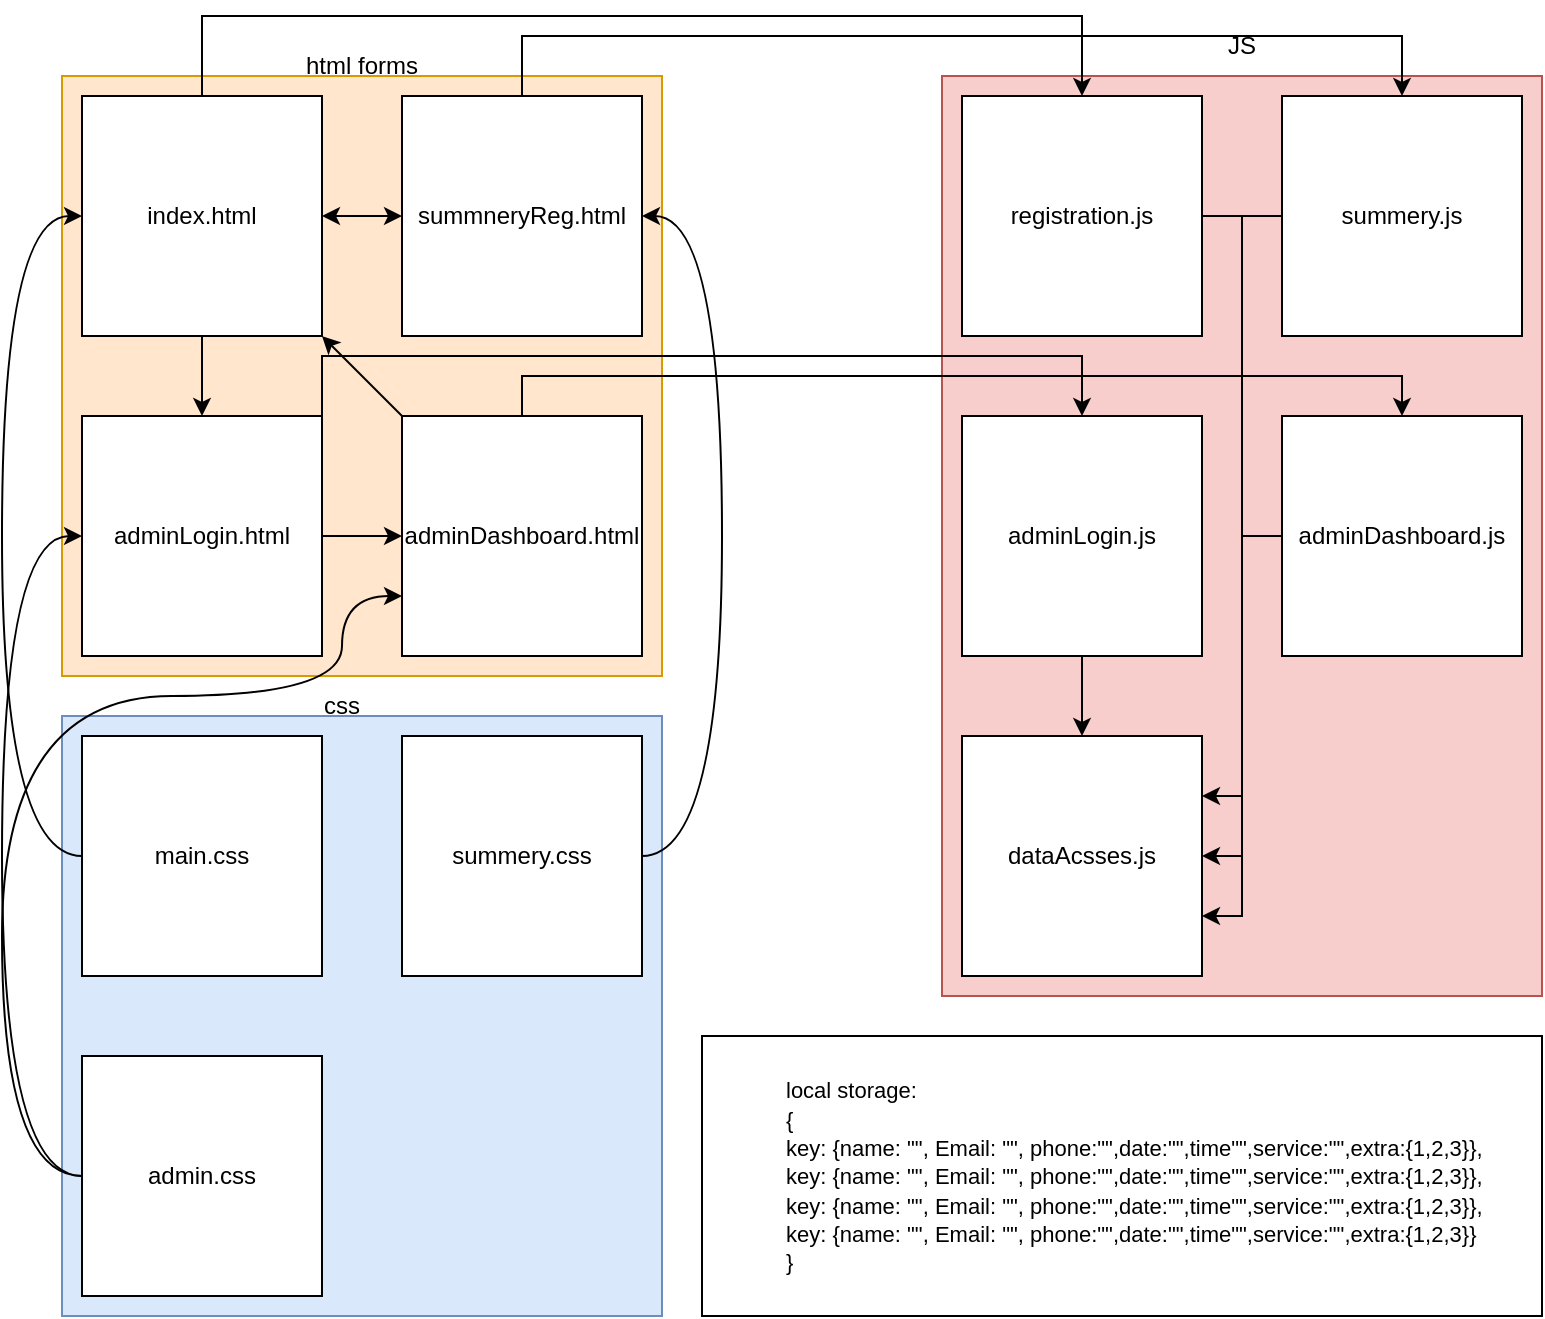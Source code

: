 <mxfile version="25.0.2">
  <diagram name="Page-1" id="yOx5nU4iF2sigkZLzDcJ">
    <mxGraphModel dx="1283" dy="841" grid="1" gridSize="10" guides="1" tooltips="1" connect="1" arrows="1" fold="1" page="1" pageScale="1" pageWidth="850" pageHeight="1100" math="0" shadow="0">
      <root>
        <mxCell id="0" />
        <mxCell id="1" parent="0" />
        <mxCell id="7vJux8p_6M7VI7WCJCXW-22" value="" style="whiteSpace=wrap;html=1;fillColor=#f8cecc;strokeColor=#b85450;" vertex="1" parent="1">
          <mxGeometry x="480" y="40" width="300" height="460" as="geometry" />
        </mxCell>
        <mxCell id="7vJux8p_6M7VI7WCJCXW-10" value="" style="rounded=0;whiteSpace=wrap;html=1;fillColor=#ffe6cc;strokeColor=#d79b00;" vertex="1" parent="1">
          <mxGeometry x="40" y="40" width="300" height="300" as="geometry" />
        </mxCell>
        <mxCell id="7vJux8p_6M7VI7WCJCXW-3" style="edgeStyle=orthogonalEdgeStyle;rounded=0;orthogonalLoop=1;jettySize=auto;html=1;exitX=1;exitY=0.5;exitDx=0;exitDy=0;entryX=0;entryY=0.5;entryDx=0;entryDy=0;startArrow=classic;startFill=1;" edge="1" parent="1" source="7vJux8p_6M7VI7WCJCXW-1" target="7vJux8p_6M7VI7WCJCXW-2">
          <mxGeometry relative="1" as="geometry" />
        </mxCell>
        <mxCell id="7vJux8p_6M7VI7WCJCXW-9" style="edgeStyle=orthogonalEdgeStyle;rounded=0;orthogonalLoop=1;jettySize=auto;html=1;entryX=0.5;entryY=0;entryDx=0;entryDy=0;" edge="1" parent="1" source="7vJux8p_6M7VI7WCJCXW-1" target="7vJux8p_6M7VI7WCJCXW-5">
          <mxGeometry relative="1" as="geometry" />
        </mxCell>
        <mxCell id="7vJux8p_6M7VI7WCJCXW-30" style="edgeStyle=orthogonalEdgeStyle;rounded=0;orthogonalLoop=1;jettySize=auto;html=1;entryX=0.5;entryY=0;entryDx=0;entryDy=0;" edge="1" parent="1" source="7vJux8p_6M7VI7WCJCXW-1" target="7vJux8p_6M7VI7WCJCXW-24">
          <mxGeometry relative="1" as="geometry">
            <Array as="points">
              <mxPoint x="110" y="10" />
              <mxPoint x="550" y="10" />
            </Array>
          </mxGeometry>
        </mxCell>
        <mxCell id="7vJux8p_6M7VI7WCJCXW-1" value="index.html" style="rounded=0;whiteSpace=wrap;html=1;" vertex="1" parent="1">
          <mxGeometry x="50" y="50" width="120" height="120" as="geometry" />
        </mxCell>
        <mxCell id="7vJux8p_6M7VI7WCJCXW-31" style="edgeStyle=orthogonalEdgeStyle;rounded=0;orthogonalLoop=1;jettySize=auto;html=1;exitX=0.5;exitY=0;exitDx=0;exitDy=0;entryX=0.5;entryY=0;entryDx=0;entryDy=0;" edge="1" parent="1" source="7vJux8p_6M7VI7WCJCXW-2" target="7vJux8p_6M7VI7WCJCXW-25">
          <mxGeometry relative="1" as="geometry">
            <Array as="points">
              <mxPoint x="270" y="20" />
              <mxPoint x="710" y="20" />
            </Array>
          </mxGeometry>
        </mxCell>
        <mxCell id="7vJux8p_6M7VI7WCJCXW-2" value="summneryReg.html" style="rounded=0;whiteSpace=wrap;html=1;" vertex="1" parent="1">
          <mxGeometry x="210" y="50" width="120" height="120" as="geometry" />
        </mxCell>
        <mxCell id="7vJux8p_6M7VI7WCJCXW-7" style="edgeStyle=orthogonalEdgeStyle;rounded=0;orthogonalLoop=1;jettySize=auto;html=1;entryX=0;entryY=0.5;entryDx=0;entryDy=0;startArrow=none;startFill=0;" edge="1" parent="1" source="7vJux8p_6M7VI7WCJCXW-5" target="7vJux8p_6M7VI7WCJCXW-6">
          <mxGeometry relative="1" as="geometry" />
        </mxCell>
        <mxCell id="7vJux8p_6M7VI7WCJCXW-32" style="edgeStyle=orthogonalEdgeStyle;rounded=0;orthogonalLoop=1;jettySize=auto;html=1;exitX=1;exitY=0;exitDx=0;exitDy=0;entryX=0.5;entryY=0;entryDx=0;entryDy=0;" edge="1" parent="1" source="7vJux8p_6M7VI7WCJCXW-5" target="7vJux8p_6M7VI7WCJCXW-26">
          <mxGeometry relative="1" as="geometry">
            <Array as="points">
              <mxPoint x="170" y="180" />
              <mxPoint x="550" y="180" />
            </Array>
          </mxGeometry>
        </mxCell>
        <mxCell id="7vJux8p_6M7VI7WCJCXW-5" value="adminLogin.html" style="rounded=0;whiteSpace=wrap;html=1;" vertex="1" parent="1">
          <mxGeometry x="50" y="210" width="120" height="120" as="geometry" />
        </mxCell>
        <mxCell id="7vJux8p_6M7VI7WCJCXW-8" style="rounded=0;orthogonalLoop=1;jettySize=auto;html=1;exitX=0;exitY=0;exitDx=0;exitDy=0;entryX=1;entryY=1;entryDx=0;entryDy=0;" edge="1" parent="1" source="7vJux8p_6M7VI7WCJCXW-6" target="7vJux8p_6M7VI7WCJCXW-1">
          <mxGeometry relative="1" as="geometry" />
        </mxCell>
        <mxCell id="7vJux8p_6M7VI7WCJCXW-33" style="edgeStyle=orthogonalEdgeStyle;rounded=0;orthogonalLoop=1;jettySize=auto;html=1;entryX=0.5;entryY=0;entryDx=0;entryDy=0;" edge="1" parent="1" source="7vJux8p_6M7VI7WCJCXW-6" target="7vJux8p_6M7VI7WCJCXW-27">
          <mxGeometry relative="1" as="geometry">
            <Array as="points">
              <mxPoint x="270" y="190" />
              <mxPoint x="710" y="190" />
            </Array>
          </mxGeometry>
        </mxCell>
        <mxCell id="7vJux8p_6M7VI7WCJCXW-6" value="adminDashboard.html" style="whiteSpace=wrap;html=1;aspect=fixed;" vertex="1" parent="1">
          <mxGeometry x="210" y="210" width="120" height="120" as="geometry" />
        </mxCell>
        <mxCell id="7vJux8p_6M7VI7WCJCXW-11" value="html forms" style="text;html=1;align=center;verticalAlign=middle;whiteSpace=wrap;rounded=0;" vertex="1" parent="1">
          <mxGeometry x="160" y="20" width="60" height="30" as="geometry" />
        </mxCell>
        <mxCell id="7vJux8p_6M7VI7WCJCXW-12" value="" style="rounded=0;whiteSpace=wrap;html=1;fillColor=#dae8fc;strokeColor=#6c8ebf;" vertex="1" parent="1">
          <mxGeometry x="40" y="360" width="300" height="300" as="geometry" />
        </mxCell>
        <mxCell id="7vJux8p_6M7VI7WCJCXW-13" value="css" style="text;html=1;align=center;verticalAlign=middle;whiteSpace=wrap;rounded=0;" vertex="1" parent="1">
          <mxGeometry x="150" y="340" width="60" height="30" as="geometry" />
        </mxCell>
        <mxCell id="7vJux8p_6M7VI7WCJCXW-19" style="edgeStyle=orthogonalEdgeStyle;rounded=0;orthogonalLoop=1;jettySize=auto;html=1;entryX=0;entryY=0.5;entryDx=0;entryDy=0;curved=1;" edge="1" parent="1" source="7vJux8p_6M7VI7WCJCXW-14" target="7vJux8p_6M7VI7WCJCXW-1">
          <mxGeometry relative="1" as="geometry">
            <Array as="points">
              <mxPoint x="10" y="430" />
              <mxPoint x="10" y="110" />
            </Array>
          </mxGeometry>
        </mxCell>
        <mxCell id="7vJux8p_6M7VI7WCJCXW-14" value="main.css" style="rounded=0;whiteSpace=wrap;html=1;" vertex="1" parent="1">
          <mxGeometry x="50" y="370" width="120" height="120" as="geometry" />
        </mxCell>
        <mxCell id="7vJux8p_6M7VI7WCJCXW-21" style="edgeStyle=orthogonalEdgeStyle;rounded=0;orthogonalLoop=1;jettySize=auto;html=1;entryX=1;entryY=0.5;entryDx=0;entryDy=0;curved=1;" edge="1" parent="1" source="7vJux8p_6M7VI7WCJCXW-15" target="7vJux8p_6M7VI7WCJCXW-2">
          <mxGeometry relative="1" as="geometry">
            <Array as="points">
              <mxPoint x="370" y="430" />
              <mxPoint x="370" y="110" />
            </Array>
          </mxGeometry>
        </mxCell>
        <mxCell id="7vJux8p_6M7VI7WCJCXW-15" value="summery.css" style="rounded=0;whiteSpace=wrap;html=1;" vertex="1" parent="1">
          <mxGeometry x="210" y="370" width="120" height="120" as="geometry" />
        </mxCell>
        <mxCell id="7vJux8p_6M7VI7WCJCXW-17" style="edgeStyle=orthogonalEdgeStyle;rounded=0;orthogonalLoop=1;jettySize=auto;html=1;entryX=0;entryY=0.5;entryDx=0;entryDy=0;curved=1;" edge="1" parent="1" source="7vJux8p_6M7VI7WCJCXW-16" target="7vJux8p_6M7VI7WCJCXW-5">
          <mxGeometry relative="1" as="geometry">
            <Array as="points">
              <mxPoint x="10" y="590" />
              <mxPoint x="10" y="270" />
            </Array>
          </mxGeometry>
        </mxCell>
        <mxCell id="7vJux8p_6M7VI7WCJCXW-16" value="admin.css" style="rounded=0;whiteSpace=wrap;html=1;" vertex="1" parent="1">
          <mxGeometry x="50" y="530" width="120" height="120" as="geometry" />
        </mxCell>
        <mxCell id="7vJux8p_6M7VI7WCJCXW-20" style="edgeStyle=orthogonalEdgeStyle;rounded=0;orthogonalLoop=1;jettySize=auto;html=1;entryX=0;entryY=0.75;entryDx=0;entryDy=0;curved=1;exitX=0;exitY=0.5;exitDx=0;exitDy=0;" edge="1" parent="1" source="7vJux8p_6M7VI7WCJCXW-16" target="7vJux8p_6M7VI7WCJCXW-6">
          <mxGeometry relative="1" as="geometry">
            <mxPoint x="60" y="600" as="sourcePoint" />
            <mxPoint x="60" y="280" as="targetPoint" />
            <Array as="points">
              <mxPoint x="10" y="590" />
              <mxPoint x="10" y="350" />
              <mxPoint x="180" y="350" />
              <mxPoint x="180" y="300" />
            </Array>
          </mxGeometry>
        </mxCell>
        <mxCell id="7vJux8p_6M7VI7WCJCXW-23" value="JS" style="text;html=1;align=center;verticalAlign=middle;whiteSpace=wrap;rounded=0;" vertex="1" parent="1">
          <mxGeometry x="600" y="10" width="60" height="30" as="geometry" />
        </mxCell>
        <mxCell id="7vJux8p_6M7VI7WCJCXW-39" style="edgeStyle=orthogonalEdgeStyle;rounded=0;orthogonalLoop=1;jettySize=auto;html=1;exitX=1;exitY=0.5;exitDx=0;exitDy=0;entryX=1;entryY=0.75;entryDx=0;entryDy=0;" edge="1" parent="1" source="7vJux8p_6M7VI7WCJCXW-24" target="7vJux8p_6M7VI7WCJCXW-28">
          <mxGeometry relative="1" as="geometry" />
        </mxCell>
        <mxCell id="7vJux8p_6M7VI7WCJCXW-24" value="registration.js" style="rounded=0;whiteSpace=wrap;html=1;" vertex="1" parent="1">
          <mxGeometry x="490" y="50" width="120" height="120" as="geometry" />
        </mxCell>
        <mxCell id="7vJux8p_6M7VI7WCJCXW-38" style="edgeStyle=orthogonalEdgeStyle;rounded=0;orthogonalLoop=1;jettySize=auto;html=1;entryX=1;entryY=0.25;entryDx=0;entryDy=0;" edge="1" parent="1" source="7vJux8p_6M7VI7WCJCXW-25" target="7vJux8p_6M7VI7WCJCXW-28">
          <mxGeometry relative="1" as="geometry" />
        </mxCell>
        <mxCell id="7vJux8p_6M7VI7WCJCXW-25" value="summery.js" style="rounded=0;whiteSpace=wrap;html=1;" vertex="1" parent="1">
          <mxGeometry x="650" y="50" width="120" height="120" as="geometry" />
        </mxCell>
        <mxCell id="7vJux8p_6M7VI7WCJCXW-34" style="edgeStyle=orthogonalEdgeStyle;rounded=0;orthogonalLoop=1;jettySize=auto;html=1;" edge="1" parent="1" source="7vJux8p_6M7VI7WCJCXW-26" target="7vJux8p_6M7VI7WCJCXW-28">
          <mxGeometry relative="1" as="geometry" />
        </mxCell>
        <mxCell id="7vJux8p_6M7VI7WCJCXW-26" value="adminLogin.js" style="rounded=0;whiteSpace=wrap;html=1;" vertex="1" parent="1">
          <mxGeometry x="490" y="210" width="120" height="120" as="geometry" />
        </mxCell>
        <mxCell id="7vJux8p_6M7VI7WCJCXW-37" style="edgeStyle=orthogonalEdgeStyle;rounded=0;orthogonalLoop=1;jettySize=auto;html=1;entryX=1;entryY=0.5;entryDx=0;entryDy=0;" edge="1" parent="1" source="7vJux8p_6M7VI7WCJCXW-27" target="7vJux8p_6M7VI7WCJCXW-28">
          <mxGeometry relative="1" as="geometry" />
        </mxCell>
        <mxCell id="7vJux8p_6M7VI7WCJCXW-27" value="adminDashboard.js" style="rounded=0;whiteSpace=wrap;html=1;" vertex="1" parent="1">
          <mxGeometry x="650" y="210" width="120" height="120" as="geometry" />
        </mxCell>
        <mxCell id="7vJux8p_6M7VI7WCJCXW-28" value="dataAcsses.js" style="rounded=0;whiteSpace=wrap;html=1;" vertex="1" parent="1">
          <mxGeometry x="490" y="370" width="120" height="120" as="geometry" />
        </mxCell>
        <mxCell id="7vJux8p_6M7VI7WCJCXW-40" value="&lt;blockquote style=&quot;margin: 0 0 0 40px; border: none; padding: 0px;&quot;&gt;&lt;font style=&quot;font-size: 11px;&quot;&gt;local storage:&lt;/font&gt;&lt;div&gt;&lt;font style=&quot;font-size: 11px;&quot;&gt;{&lt;/font&gt;&lt;/div&gt;&lt;div&gt;&lt;font style=&quot;font-size: 11px;&quot;&gt;key: {name: &quot;&quot;, Email: &quot;&quot;, phone:&quot;&quot;,date:&quot;&quot;,time&quot;&quot;,service:&quot;&quot;,extra:{1,2,3}},&lt;/font&gt;&lt;/div&gt;&lt;font style=&quot;font-size: 11px;&quot;&gt;key: {name: &quot;&quot;, Email: &quot;&quot;, phone:&quot;&quot;,date:&quot;&quot;,time&quot;&quot;,service:&quot;&quot;,extra:{1,2,3}},&amp;nbsp;&lt;/font&gt;&lt;/blockquote&gt;&lt;blockquote style=&quot;margin: 0 0 0 40px; border: none; padding: 0px;&quot;&gt;&lt;font style=&quot;font-size: 11px;&quot;&gt;key: {name: &quot;&quot;, Email: &quot;&quot;, phone:&quot;&quot;,date:&quot;&quot;,time&quot;&quot;,service:&quot;&quot;,extra:{1,2,3}},&amp;nbsp;&lt;/font&gt;&lt;/blockquote&gt;&lt;blockquote style=&quot;margin: 0 0 0 40px; border: none; padding: 0px;&quot;&gt;&lt;font style=&quot;font-size: 11px;&quot;&gt;key: {name: &quot;&quot;, Email: &quot;&quot;, phone:&quot;&quot;,date:&quot;&quot;,time&quot;&quot;,service:&quot;&quot;,extra:{1,2,3}}&lt;/font&gt;&lt;div&gt;&lt;span style=&quot;background-color: initial; font-size: 11px;&quot;&gt;}&lt;/span&gt;&lt;br&gt;&lt;/div&gt;&lt;/blockquote&gt;" style="rounded=0;whiteSpace=wrap;html=1;align=left;" vertex="1" parent="1">
          <mxGeometry x="360" y="520" width="420" height="140" as="geometry" />
        </mxCell>
      </root>
    </mxGraphModel>
  </diagram>
</mxfile>

